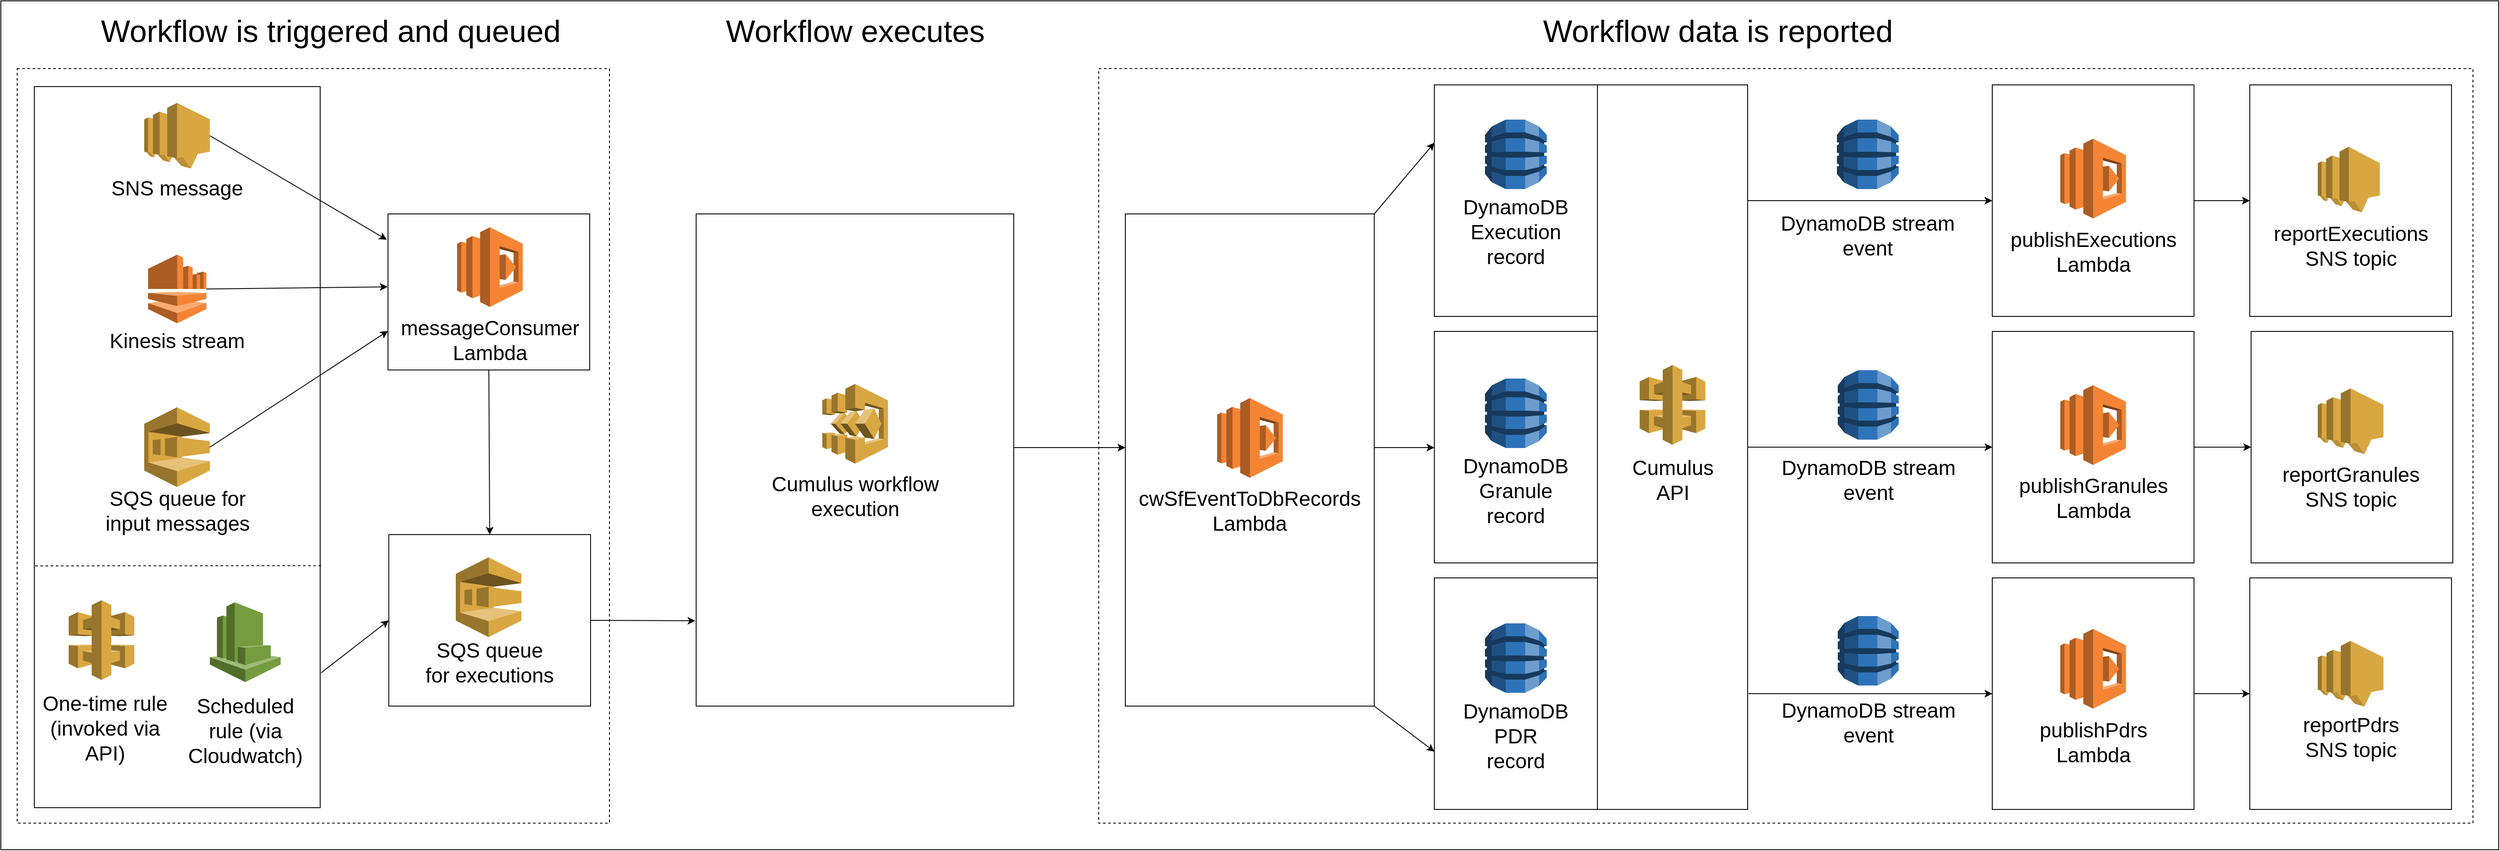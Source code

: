 <mxfile version="12.7.0" type="device"><diagram id="9OBVV0XeZTobMLSr5Xny" name="Page-1"><mxGraphModel dx="3592" dy="2170" grid="1" gridSize="10" guides="1" tooltips="1" connect="1" arrows="1" fold="1" page="1" pageScale="1" pageWidth="850" pageHeight="1100" math="0" shadow="0"><root><mxCell id="0"/><mxCell id="1" parent="0"/><mxCell id="5WBgk7NJGfhJhrE9pnMP-1" value="" style="rounded=0;whiteSpace=wrap;html=1;" parent="1" vertex="1"><mxGeometry x="-1660" y="-1040" width="2910" height="990" as="geometry"/></mxCell><mxCell id="5WBgk7NJGfhJhrE9pnMP-6" value="" style="rounded=0;whiteSpace=wrap;html=1;dashed=1;" parent="1" vertex="1"><mxGeometry x="-1641" y="-961" width="690" height="880" as="geometry"/></mxCell><mxCell id="lM8c-xMSDd7aZxn6vKMH-7" value="" style="rounded=0;whiteSpace=wrap;html=1;fillColor=none;" parent="1" vertex="1"><mxGeometry x="-1621" y="-940" width="333" height="841" as="geometry"/></mxCell><mxCell id="lM8c-xMSDd7aZxn6vKMH-8" value="" style="endArrow=none;dashed=1;html=1;entryX=1.003;entryY=0.7;entryDx=0;entryDy=0;entryPerimeter=0;" parent="1" edge="1"><mxGeometry width="50" height="50" relative="1" as="geometry"><mxPoint x="-1620" y="-381" as="sourcePoint"/><mxPoint x="-1287.001" y="-381.3" as="targetPoint"/></mxGeometry></mxCell><mxCell id="5WBgk7NJGfhJhrE9pnMP-2" value="" style="outlineConnect=0;dashed=0;verticalLabelPosition=bottom;verticalAlign=top;align=center;html=1;shape=mxgraph.aws3.sns;fillColor=#D9A741;gradientColor=none;" parent="1" vertex="1"><mxGeometry x="-1493" y="-921" width="76.5" height="76.5" as="geometry"/></mxCell><mxCell id="5WBgk7NJGfhJhrE9pnMP-3" value="&lt;div style=&quot;font-size: 24px;&quot;&gt;SNS message&lt;/div&gt;" style="text;html=1;strokeColor=none;fillColor=none;align=center;verticalAlign=middle;whiteSpace=wrap;rounded=0;direction=south;fontSize=24;" parent="1" vertex="1"><mxGeometry x="-1534" y="-833" width="159" height="24" as="geometry"/></mxCell><mxCell id="5WBgk7NJGfhJhrE9pnMP-7" value="" style="outlineConnect=0;dashed=0;verticalLabelPosition=bottom;verticalAlign=top;align=center;html=1;shape=mxgraph.aws3.kinesis;fillColor=#F58534;gradientColor=none;" parent="1" vertex="1"><mxGeometry x="-1488.5" y="-744" width="68" height="80" as="geometry"/></mxCell><mxCell id="5WBgk7NJGfhJhrE9pnMP-10" value="&lt;div style=&quot;font-size: 24px;&quot;&gt;Kinesis stream&lt;/div&gt;" style="text;html=1;strokeColor=none;fillColor=none;align=center;verticalAlign=middle;whiteSpace=wrap;rounded=0;dashed=1;fontSize=24;" parent="1" vertex="1"><mxGeometry x="-1543" y="-653.5" width="177" height="20" as="geometry"/></mxCell><mxCell id="lM8c-xMSDd7aZxn6vKMH-1" value="" style="outlineConnect=0;dashed=0;verticalLabelPosition=bottom;verticalAlign=top;align=center;html=1;shape=mxgraph.aws3.sqs;fillColor=#D9A741;gradientColor=none;" parent="1" vertex="1"><mxGeometry x="-1493" y="-566" width="76.5" height="93" as="geometry"/></mxCell><mxCell id="lM8c-xMSDd7aZxn6vKMH-2" value="SQS queue for input messages" style="text;html=1;strokeColor=none;fillColor=none;align=center;verticalAlign=middle;whiteSpace=wrap;rounded=0;fontSize=24;" parent="1" vertex="1"><mxGeometry x="-1560.5" y="-455.5" width="212" height="20" as="geometry"/></mxCell><mxCell id="lM8c-xMSDd7aZxn6vKMH-4" value="" style="outlineConnect=0;dashed=0;verticalLabelPosition=bottom;verticalAlign=top;align=center;html=1;shape=mxgraph.aws3.cloudwatch;fillColor=#759C3E;gradientColor=none;" parent="1" vertex="1"><mxGeometry x="-1416.5" y="-338.5" width="82.5" height="93" as="geometry"/></mxCell><mxCell id="lM8c-xMSDd7aZxn6vKMH-5" value="Scheduled rule (via Cloudwatch)" style="text;html=1;strokeColor=none;fillColor=none;align=center;verticalAlign=middle;whiteSpace=wrap;rounded=0;fontSize=24;" parent="1" vertex="1"><mxGeometry x="-1430" y="-198.5" width="110" height="20" as="geometry"/></mxCell><mxCell id="lM8c-xMSDd7aZxn6vKMH-6" value="One-time rule (invoked via API)" style="text;html=1;strokeColor=none;fillColor=none;align=center;verticalAlign=middle;whiteSpace=wrap;rounded=0;fontSize=24;" parent="1" vertex="1"><mxGeometry x="-1616" y="-201" width="155" height="20" as="geometry"/></mxCell><mxCell id="lM8c-xMSDd7aZxn6vKMH-10" value="" style="rounded=0;whiteSpace=wrap;html=1;fillColor=none;" parent="1" vertex="1"><mxGeometry x="-1209" y="-791.5" width="235" height="182" as="geometry"/></mxCell><mxCell id="lM8c-xMSDd7aZxn6vKMH-9" value="" style="outlineConnect=0;dashed=0;verticalLabelPosition=bottom;verticalAlign=top;align=center;html=1;shape=mxgraph.aws3.lambda;fillColor=#F58534;gradientColor=none;" parent="1" vertex="1"><mxGeometry x="-1128.5" y="-776" width="76.5" height="93" as="geometry"/></mxCell><mxCell id="lM8c-xMSDd7aZxn6vKMH-11" value="&lt;font style=&quot;font-size: 24px&quot;&gt;messageConsumer Lambda&lt;/font&gt;" style="text;html=1;strokeColor=none;fillColor=none;align=center;verticalAlign=middle;whiteSpace=wrap;rounded=0;fontSize=20;" parent="1" vertex="1"><mxGeometry x="-1140.5" y="-656.5" width="100" height="25" as="geometry"/></mxCell><mxCell id="lM8c-xMSDd7aZxn6vKMH-13" value="" style="rounded=0;whiteSpace=wrap;html=1;fillColor=none;" parent="1" vertex="1"><mxGeometry x="-1208" y="-417.5" width="235" height="200" as="geometry"/></mxCell><mxCell id="lM8c-xMSDd7aZxn6vKMH-14" value="" style="endArrow=classic;html=1;exitX=1;exitY=0.5;exitDx=0;exitDy=0;exitPerimeter=0;entryX=-0.006;entryY=0.165;entryDx=0;entryDy=0;entryPerimeter=0;" parent="1" source="5WBgk7NJGfhJhrE9pnMP-2" target="lM8c-xMSDd7aZxn6vKMH-10" edge="1"><mxGeometry width="50" height="50" relative="1" as="geometry"><mxPoint x="-1301" y="-791" as="sourcePoint"/><mxPoint x="-1251" y="-841" as="targetPoint"/></mxGeometry></mxCell><mxCell id="lM8c-xMSDd7aZxn6vKMH-15" value="" style="endArrow=classic;html=1;exitX=1;exitY=0.5;exitDx=0;exitDy=0;exitPerimeter=0;entryX=-0.002;entryY=0.467;entryDx=0;entryDy=0;entryPerimeter=0;" parent="1" source="5WBgk7NJGfhJhrE9pnMP-7" target="lM8c-xMSDd7aZxn6vKMH-10" edge="1"><mxGeometry width="50" height="50" relative="1" as="geometry"><mxPoint x="-1406.5" y="-877.75" as="sourcePoint"/><mxPoint x="-1120" y="-807.47" as="targetPoint"/></mxGeometry></mxCell><mxCell id="lM8c-xMSDd7aZxn6vKMH-16" value="" style="endArrow=classic;html=1;exitX=1;exitY=0.5;exitDx=0;exitDy=0;exitPerimeter=0;entryX=0;entryY=0.75;entryDx=0;entryDy=0;" parent="1" source="lM8c-xMSDd7aZxn6vKMH-1" target="lM8c-xMSDd7aZxn6vKMH-10" edge="1"><mxGeometry width="50" height="50" relative="1" as="geometry"><mxPoint x="-1411" y="-756" as="sourcePoint"/><mxPoint x="-1120" y="-780.5" as="targetPoint"/></mxGeometry></mxCell><mxCell id="lM8c-xMSDd7aZxn6vKMH-17" value="" style="outlineConnect=0;dashed=0;verticalLabelPosition=bottom;verticalAlign=top;align=center;html=1;shape=mxgraph.aws3.sqs;fillColor=#D9A741;gradientColor=none;" parent="1" vertex="1"><mxGeometry x="-1130" y="-391" width="76.5" height="93" as="geometry"/></mxCell><mxCell id="lM8c-xMSDd7aZxn6vKMH-18" value="SQS queue for executions" style="text;html=1;strokeColor=none;fillColor=none;align=center;verticalAlign=middle;whiteSpace=wrap;rounded=0;fontSize=24;" parent="1" vertex="1"><mxGeometry x="-1167" y="-278.5" width="153" height="20" as="geometry"/></mxCell><mxCell id="lM8c-xMSDd7aZxn6vKMH-19" value="" style="rounded=0;whiteSpace=wrap;html=1;fillColor=none;" parent="1" vertex="1"><mxGeometry x="-850" y="-791.5" width="370" height="574" as="geometry"/></mxCell><mxCell id="lM8c-xMSDd7aZxn6vKMH-20" value="" style="outlineConnect=0;dashed=0;verticalLabelPosition=bottom;verticalAlign=top;align=center;html=1;shape=mxgraph.aws3.step_functions;fillColor=#D9A741;gradientColor=none;" parent="1" vertex="1"><mxGeometry x="-703" y="-593.25" width="76.5" height="93" as="geometry"/></mxCell><mxCell id="lM8c-xMSDd7aZxn6vKMH-21" value="Cumulus workflow execution" style="text;html=1;strokeColor=none;fillColor=none;align=center;verticalAlign=middle;whiteSpace=wrap;rounded=0;fontSize=24;" parent="1" vertex="1"><mxGeometry x="-772.5" y="-472.25" width="215" height="20" as="geometry"/></mxCell><mxCell id="lM8c-xMSDd7aZxn6vKMH-22" value="" style="endArrow=classic;html=1;exitX=1;exitY=0.5;exitDx=0;exitDy=0;" parent="1" source="lM8c-xMSDd7aZxn6vKMH-13" edge="1"><mxGeometry width="50" height="50" relative="1" as="geometry"><mxPoint x="-911" y="-516" as="sourcePoint"/><mxPoint x="-851" y="-317" as="targetPoint"/></mxGeometry></mxCell><mxCell id="lM8c-xMSDd7aZxn6vKMH-23" value="" style="endArrow=classic;html=1;exitX=0.5;exitY=1;exitDx=0;exitDy=0;entryX=0.5;entryY=0;entryDx=0;entryDy=0;" parent="1" source="lM8c-xMSDd7aZxn6vKMH-10" target="lM8c-xMSDd7aZxn6vKMH-13" edge="1"><mxGeometry width="50" height="50" relative="1" as="geometry"><mxPoint x="-1130" y="-594.5" as="sourcePoint"/><mxPoint x="-1080" y="-644.5" as="targetPoint"/></mxGeometry></mxCell><mxCell id="lM8c-xMSDd7aZxn6vKMH-24" value="" style="endArrow=classic;html=1;entryX=0;entryY=0.5;entryDx=0;entryDy=0;exitX=1.003;exitY=0.813;exitDx=0;exitDy=0;exitPerimeter=0;" parent="1" source="lM8c-xMSDd7aZxn6vKMH-7" target="lM8c-xMSDd7aZxn6vKMH-13" edge="1"><mxGeometry width="50" height="50" relative="1" as="geometry"><mxPoint x="-1287" y="-466" as="sourcePoint"/><mxPoint x="-1226" y="-497" as="targetPoint"/></mxGeometry></mxCell><mxCell id="lM8c-xMSDd7aZxn6vKMH-25" value="" style="rounded=0;whiteSpace=wrap;html=1;dashed=1;" parent="1" vertex="1"><mxGeometry x="-381" y="-961" width="1601" height="880" as="geometry"/></mxCell><mxCell id="lM8c-xMSDd7aZxn6vKMH-27" value="" style="rounded=0;whiteSpace=wrap;html=1;fillColor=none;" parent="1" vertex="1"><mxGeometry x="960" y="-942" width="235" height="270" as="geometry"/></mxCell><mxCell id="lM8c-xMSDd7aZxn6vKMH-28" value="" style="outlineConnect=0;dashed=0;verticalLabelPosition=bottom;verticalAlign=top;align=center;html=1;shape=mxgraph.aws3.sns;fillColor=#D9A741;gradientColor=none;" parent="1" vertex="1"><mxGeometry x="1039.25" y="-869.88" width="72.25" height="76.5" as="geometry"/></mxCell><mxCell id="lM8c-xMSDd7aZxn6vKMH-29" value="reportExecutions SNS topic" style="text;html=1;strokeColor=none;fillColor=none;align=center;verticalAlign=middle;whiteSpace=wrap;rounded=0;fontSize=24;" parent="1" vertex="1"><mxGeometry x="981.5" y="-764.13" width="192" height="20" as="geometry"/></mxCell><mxCell id="lM8c-xMSDd7aZxn6vKMH-50" value="" style="rounded=0;whiteSpace=wrap;html=1;fillColor=none;" parent="1" vertex="1"><mxGeometry x="200" y="-942" width="175" height="845" as="geometry"/></mxCell><mxCell id="lM8c-xMSDd7aZxn6vKMH-51" value="" style="outlineConnect=0;dashed=0;verticalLabelPosition=bottom;verticalAlign=top;align=center;html=1;shape=mxgraph.aws3.api_gateway;fillColor=#D9A741;gradientColor=none;" parent="1" vertex="1"><mxGeometry x="249.25" y="-615.25" width="76.5" height="93" as="geometry"/></mxCell><mxCell id="lM8c-xMSDd7aZxn6vKMH-52" value="Cumulus API" style="text;html=1;strokeColor=none;fillColor=none;align=center;verticalAlign=middle;whiteSpace=wrap;rounded=0;fontSize=24;" parent="1" vertex="1"><mxGeometry x="247.5" y="-490.75" width="80" height="20" as="geometry"/></mxCell><mxCell id="lM8c-xMSDd7aZxn6vKMH-62" value="&lt;font style=&quot;font-size: 36px;&quot;&gt;Workflow is triggered and queued&lt;/font&gt;" style="text;html=1;strokeColor=none;fillColor=none;align=center;verticalAlign=middle;whiteSpace=wrap;rounded=0;fontSize=36;" parent="1" vertex="1"><mxGeometry x="-1589" y="-1015" width="627" height="20" as="geometry"/></mxCell><mxCell id="lM8c-xMSDd7aZxn6vKMH-63" value="&lt;font style=&quot;font-size: 36px;&quot;&gt;Workflow executes&lt;/font&gt;" style="text;html=1;strokeColor=none;fillColor=none;align=center;verticalAlign=middle;whiteSpace=wrap;rounded=0;fontSize=36;" parent="1" vertex="1"><mxGeometry x="-842.5" y="-1015" width="355" height="20" as="geometry"/></mxCell><mxCell id="lM8c-xMSDd7aZxn6vKMH-64" value="&lt;font style=&quot;font-size: 36px;&quot;&gt;Workflow data is reported&lt;br style=&quot;font-size: 36px;&quot;&gt;&lt;/font&gt;" style="text;html=1;strokeColor=none;fillColor=none;align=center;verticalAlign=middle;whiteSpace=wrap;rounded=0;fontSize=36;" parent="1" vertex="1"><mxGeometry x="100" y="-1015" width="481" height="20" as="geometry"/></mxCell><mxCell id="lM8c-xMSDd7aZxn6vKMH-67" value="" style="outlineConnect=0;dashed=0;verticalLabelPosition=bottom;verticalAlign=top;align=center;html=1;shape=mxgraph.aws3.api_gateway;fillColor=#D9A741;gradientColor=none;" parent="1" vertex="1"><mxGeometry x="-1581" y="-341" width="76.5" height="93" as="geometry"/></mxCell><mxCell id="lM8c-xMSDd7aZxn6vKMH-76" value="" style="rounded=0;whiteSpace=wrap;html=1;fillColor=none;" parent="1" vertex="1"><mxGeometry x="961.5" y="-654.5" width="235" height="270" as="geometry"/></mxCell><mxCell id="lM8c-xMSDd7aZxn6vKMH-77" value="" style="rounded=0;whiteSpace=wrap;html=1;fillColor=none;" parent="1" vertex="1"><mxGeometry x="960" y="-367" width="235" height="270" as="geometry"/></mxCell><mxCell id="lM8c-xMSDd7aZxn6vKMH-78" value="" style="outlineConnect=0;dashed=0;verticalLabelPosition=bottom;verticalAlign=top;align=center;html=1;shape=mxgraph.aws3.sns;fillColor=#D9A741;gradientColor=none;" parent="1" vertex="1"><mxGeometry x="1039.25" y="-588" width="76.5" height="76.5" as="geometry"/></mxCell><mxCell id="lM8c-xMSDd7aZxn6vKMH-79" value="reportGranules SNS topic" style="text;html=1;strokeColor=none;fillColor=none;align=center;verticalAlign=middle;whiteSpace=wrap;rounded=0;fontSize=24;" parent="1" vertex="1"><mxGeometry x="981.5" y="-482.75" width="192" height="20" as="geometry"/></mxCell><mxCell id="lM8c-xMSDd7aZxn6vKMH-80" value="" style="outlineConnect=0;dashed=0;verticalLabelPosition=bottom;verticalAlign=top;align=center;html=1;shape=mxgraph.aws3.sns;fillColor=#D9A741;gradientColor=none;" parent="1" vertex="1"><mxGeometry x="1039.25" y="-293.5" width="76.5" height="76.5" as="geometry"/></mxCell><mxCell id="lM8c-xMSDd7aZxn6vKMH-81" value="reportPdrs&lt;br&gt; SNS topic" style="text;html=1;strokeColor=none;fillColor=none;align=center;verticalAlign=middle;whiteSpace=wrap;rounded=0;fontSize=24;" parent="1" vertex="1"><mxGeometry x="981.5" y="-190.75" width="192" height="20" as="geometry"/></mxCell><mxCell id="lM8c-xMSDd7aZxn6vKMH-82" value="" style="rounded=0;whiteSpace=wrap;html=1;fillColor=none;" parent="1" vertex="1"><mxGeometry x="10" y="-942" width="190" height="270" as="geometry"/></mxCell><mxCell id="lM8c-xMSDd7aZxn6vKMH-83" value="" style="rounded=0;whiteSpace=wrap;html=1;fillColor=none;" parent="1" vertex="1"><mxGeometry x="10" y="-654.5" width="190" height="270" as="geometry"/></mxCell><mxCell id="lM8c-xMSDd7aZxn6vKMH-84" value="" style="rounded=0;whiteSpace=wrap;html=1;fillColor=none;" parent="1" vertex="1"><mxGeometry x="10" y="-367" width="190" height="270" as="geometry"/></mxCell><mxCell id="lM8c-xMSDd7aZxn6vKMH-85" value="" style="outlineConnect=0;dashed=0;verticalLabelPosition=bottom;verticalAlign=top;align=center;html=1;shape=mxgraph.aws3.dynamo_db;fillColor=#2E73B8;gradientColor=none;fontSize=36;" parent="1" vertex="1"><mxGeometry x="69" y="-901.5" width="72" height="81" as="geometry"/></mxCell><mxCell id="lM8c-xMSDd7aZxn6vKMH-86" value="DynamoDB Execution record" style="text;html=1;strokeColor=none;fillColor=none;align=center;verticalAlign=middle;whiteSpace=wrap;rounded=0;fontSize=24;" parent="1" vertex="1"><mxGeometry x="48" y="-780" width="114" height="20" as="geometry"/></mxCell><mxCell id="lM8c-xMSDd7aZxn6vKMH-87" value="" style="outlineConnect=0;dashed=0;verticalLabelPosition=bottom;verticalAlign=top;align=center;html=1;shape=mxgraph.aws3.dynamo_db;fillColor=#2E73B8;gradientColor=none;fontSize=36;" parent="1" vertex="1"><mxGeometry x="69" y="-599.5" width="72" height="81" as="geometry"/></mxCell><mxCell id="lM8c-xMSDd7aZxn6vKMH-88" value="DynamoDB Granule record" style="text;html=1;strokeColor=none;fillColor=none;align=center;verticalAlign=middle;whiteSpace=wrap;rounded=0;fontSize=24;" parent="1" vertex="1"><mxGeometry x="48" y="-478" width="114" height="20" as="geometry"/></mxCell><mxCell id="lM8c-xMSDd7aZxn6vKMH-89" value="" style="outlineConnect=0;dashed=0;verticalLabelPosition=bottom;verticalAlign=top;align=center;html=1;shape=mxgraph.aws3.dynamo_db;fillColor=#2E73B8;gradientColor=none;fontSize=36;" parent="1" vertex="1"><mxGeometry x="69" y="-314" width="72" height="81" as="geometry"/></mxCell><mxCell id="lM8c-xMSDd7aZxn6vKMH-90" value="DynamoDB PDR record" style="text;html=1;strokeColor=none;fillColor=none;align=center;verticalAlign=middle;whiteSpace=wrap;rounded=0;fontSize=24;" parent="1" vertex="1"><mxGeometry x="48" y="-192.5" width="114" height="20" as="geometry"/></mxCell><mxCell id="bhs7tD_ykDXMBlXrfs6e-10" value="" style="rounded=0;whiteSpace=wrap;html=1;fillColor=none;" parent="1" vertex="1"><mxGeometry x="-350" y="-791.5" width="290" height="574" as="geometry"/></mxCell><mxCell id="bhs7tD_ykDXMBlXrfs6e-11" value="" style="outlineConnect=0;dashed=0;verticalLabelPosition=bottom;verticalAlign=top;align=center;html=1;shape=mxgraph.aws3.lambda;fillColor=#F58534;gradientColor=none;" parent="1" vertex="1"><mxGeometry x="-243" y="-576.75" width="76.5" height="93" as="geometry"/></mxCell><mxCell id="bhs7tD_ykDXMBlXrfs6e-12" value="&lt;font style=&quot;font-size: 24px&quot;&gt;cwSfEventToDbRecords&lt;br&gt;&lt;font style=&quot;font-size: 24px&quot;&gt;Lambda&lt;/font&gt;&lt;/font&gt;" style="text;html=1;strokeColor=none;fillColor=none;align=center;verticalAlign=middle;whiteSpace=wrap;rounded=0;fontSize=20;" parent="1" vertex="1"><mxGeometry x="-255" y="-457.25" width="100" height="25" as="geometry"/></mxCell><mxCell id="XVbduZK-hiPIBYFMobti-4" value="" style="rounded=0;whiteSpace=wrap;html=1;fillColor=none;" parent="1" vertex="1"><mxGeometry x="660" y="-942" width="235" height="270" as="geometry"/></mxCell><mxCell id="XVbduZK-hiPIBYFMobti-2" value="" style="outlineConnect=0;dashed=0;verticalLabelPosition=bottom;verticalAlign=top;align=center;html=1;shape=mxgraph.aws3.lambda;fillColor=#F58534;gradientColor=none;" parent="1" vertex="1"><mxGeometry x="739.25" y="-879.25" width="76.5" height="93" as="geometry"/></mxCell><mxCell id="XVbduZK-hiPIBYFMobti-3" value="&lt;font style=&quot;font-size: 24px&quot;&gt;publishExecutions&lt;br&gt;Lambda&lt;br&gt;&lt;/font&gt;" style="text;html=1;strokeColor=none;fillColor=none;align=center;verticalAlign=middle;whiteSpace=wrap;rounded=0;fontSize=20;" parent="1" vertex="1"><mxGeometry x="727.5" y="-759.75" width="100" height="25" as="geometry"/></mxCell><mxCell id="XVbduZK-hiPIBYFMobti-6" value="" style="rounded=0;whiteSpace=wrap;html=1;fillColor=none;" parent="1" vertex="1"><mxGeometry x="660" y="-654.5" width="235" height="270" as="geometry"/></mxCell><mxCell id="XVbduZK-hiPIBYFMobti-7" value="" style="outlineConnect=0;dashed=0;verticalLabelPosition=bottom;verticalAlign=top;align=center;html=1;shape=mxgraph.aws3.lambda;fillColor=#F58534;gradientColor=none;" parent="1" vertex="1"><mxGeometry x="739.25" y="-591.75" width="76.5" height="93" as="geometry"/></mxCell><mxCell id="XVbduZK-hiPIBYFMobti-8" value="&lt;font style=&quot;font-size: 24px&quot;&gt;publishGranules&lt;br&gt;Lambda&lt;br&gt;&lt;/font&gt;" style="text;html=1;strokeColor=none;fillColor=none;align=center;verticalAlign=middle;whiteSpace=wrap;rounded=0;fontSize=20;" parent="1" vertex="1"><mxGeometry x="727.5" y="-472.25" width="100" height="25" as="geometry"/></mxCell><mxCell id="XVbduZK-hiPIBYFMobti-9" value="" style="rounded=0;whiteSpace=wrap;html=1;fillColor=none;" parent="1" vertex="1"><mxGeometry x="660" y="-367" width="235" height="270" as="geometry"/></mxCell><mxCell id="XVbduZK-hiPIBYFMobti-10" value="" style="outlineConnect=0;dashed=0;verticalLabelPosition=bottom;verticalAlign=top;align=center;html=1;shape=mxgraph.aws3.lambda;fillColor=#F58534;gradientColor=none;" parent="1" vertex="1"><mxGeometry x="739.25" y="-307.5" width="76.5" height="93" as="geometry"/></mxCell><mxCell id="XVbduZK-hiPIBYFMobti-11" value="&lt;font style=&quot;font-size: 24px&quot;&gt;publishPdrs&lt;br&gt;Lambda&lt;br&gt;&lt;/font&gt;" style="text;html=1;strokeColor=none;fillColor=none;align=center;verticalAlign=middle;whiteSpace=wrap;rounded=0;fontSize=20;" parent="1" vertex="1"><mxGeometry x="727.5" y="-188" width="100" height="25" as="geometry"/></mxCell><mxCell id="4PxCuIqk5DiWcx5Ig0HF-6" value="" style="endArrow=classic;html=1;exitX=1;exitY=0.5;exitDx=0;exitDy=0;entryX=0;entryY=0.5;entryDx=0;entryDy=0;" edge="1" parent="1"><mxGeometry width="50" height="50" relative="1" as="geometry"><mxPoint x="-480" y="-519" as="sourcePoint"/><mxPoint x="-350" y="-519" as="targetPoint"/></mxGeometry></mxCell><mxCell id="4PxCuIqk5DiWcx5Ig0HF-7" value="" style="endArrow=classic;html=1;exitX=1;exitY=0;exitDx=0;exitDy=0;entryX=0;entryY=0.25;entryDx=0;entryDy=0;" edge="1" parent="1" source="bhs7tD_ykDXMBlXrfs6e-10" target="lM8c-xMSDd7aZxn6vKMH-82"><mxGeometry width="50" height="50" relative="1" as="geometry"><mxPoint x="-470" y="-456.5" as="sourcePoint"/><mxPoint x="-320" y="-456.5" as="targetPoint"/></mxGeometry></mxCell><mxCell id="4PxCuIqk5DiWcx5Ig0HF-8" value="" style="endArrow=classic;html=1;entryX=0;entryY=0.5;entryDx=0;entryDy=0;" edge="1" parent="1"><mxGeometry width="50" height="50" relative="1" as="geometry"><mxPoint x="-60" y="-519" as="sourcePoint"/><mxPoint x="10" y="-519" as="targetPoint"/></mxGeometry></mxCell><mxCell id="4PxCuIqk5DiWcx5Ig0HF-9" value="" style="endArrow=classic;html=1;exitX=1;exitY=1;exitDx=0;exitDy=0;entryX=0;entryY=0.75;entryDx=0;entryDy=0;" edge="1" parent="1" source="bhs7tD_ykDXMBlXrfs6e-10" target="lM8c-xMSDd7aZxn6vKMH-84"><mxGeometry width="50" height="50" relative="1" as="geometry"><mxPoint x="-30" y="-456.5" as="sourcePoint"/><mxPoint x="20" y="-442" as="targetPoint"/></mxGeometry></mxCell><mxCell id="4PxCuIqk5DiWcx5Ig0HF-13" value="" style="endArrow=classic;html=1;exitX=1;exitY=0.5;exitDx=0;exitDy=0;entryX=0;entryY=0.5;entryDx=0;entryDy=0;" edge="1" parent="1" source="lM8c-xMSDd7aZxn6vKMH-50" target="XVbduZK-hiPIBYFMobti-6"><mxGeometry width="50" height="50" relative="1" as="geometry"><mxPoint x="-30" y="-460.5" as="sourcePoint"/><mxPoint x="450" y="-490" as="targetPoint"/></mxGeometry></mxCell><mxCell id="4PxCuIqk5DiWcx5Ig0HF-14" value="" style="endArrow=classic;html=1;entryX=0;entryY=0.5;entryDx=0;entryDy=0;" edge="1" parent="1" target="XVbduZK-hiPIBYFMobti-4"><mxGeometry width="50" height="50" relative="1" as="geometry"><mxPoint x="375" y="-807" as="sourcePoint"/><mxPoint x="435" y="-807" as="targetPoint"/></mxGeometry></mxCell><mxCell id="4PxCuIqk5DiWcx5Ig0HF-17" value="" style="endArrow=classic;html=1;entryX=0;entryY=0.5;entryDx=0;entryDy=0;" edge="1" parent="1" target="XVbduZK-hiPIBYFMobti-9"><mxGeometry width="50" height="50" relative="1" as="geometry"><mxPoint x="376" y="-232" as="sourcePoint"/><mxPoint x="438" y="-232" as="targetPoint"/></mxGeometry></mxCell><mxCell id="4PxCuIqk5DiWcx5Ig0HF-18" value="" style="endArrow=classic;html=1;exitX=1;exitY=0.5;exitDx=0;exitDy=0;" edge="1" parent="1" source="XVbduZK-hiPIBYFMobti-4" target="lM8c-xMSDd7aZxn6vKMH-27"><mxGeometry width="50" height="50" relative="1" as="geometry"><mxPoint x="605" y="-797" as="sourcePoint"/><mxPoint x="670" y="-797" as="targetPoint"/></mxGeometry></mxCell><mxCell id="4PxCuIqk5DiWcx5Ig0HF-19" value="" style="endArrow=classic;html=1;exitX=1;exitY=0.5;exitDx=0;exitDy=0;entryX=0;entryY=0.5;entryDx=0;entryDy=0;" edge="1" parent="1" source="XVbduZK-hiPIBYFMobti-6" target="lM8c-xMSDd7aZxn6vKMH-76"><mxGeometry width="50" height="50" relative="1" as="geometry"><mxPoint x="905" y="-797" as="sourcePoint"/><mxPoint x="970" y="-797" as="targetPoint"/></mxGeometry></mxCell><mxCell id="4PxCuIqk5DiWcx5Ig0HF-20" value="" style="endArrow=classic;html=1;exitX=1;exitY=0.5;exitDx=0;exitDy=0;entryX=0;entryY=0.5;entryDx=0;entryDy=0;" edge="1" parent="1" source="XVbduZK-hiPIBYFMobti-9" target="lM8c-xMSDd7aZxn6vKMH-77"><mxGeometry width="50" height="50" relative="1" as="geometry"><mxPoint x="905" y="-509.5" as="sourcePoint"/><mxPoint x="971.5" y="-509.5" as="targetPoint"/></mxGeometry></mxCell><mxCell id="4PxCuIqk5DiWcx5Ig0HF-26" value="" style="outlineConnect=0;dashed=0;verticalLabelPosition=bottom;verticalAlign=top;align=center;html=1;shape=mxgraph.aws3.dynamo_db;fillColor=#2E73B8;gradientColor=none;" vertex="1" parent="1"><mxGeometry x="479" y="-901.5" width="72" height="81" as="geometry"/></mxCell><mxCell id="4PxCuIqk5DiWcx5Ig0HF-27" value="&lt;font style=&quot;font-size: 24px&quot;&gt;DynamoDB stream event&lt;br&gt;&lt;/font&gt;" style="text;html=1;strokeColor=none;fillColor=none;align=center;verticalAlign=middle;whiteSpace=wrap;rounded=0;" vertex="1" parent="1"><mxGeometry x="380" y="-776" width="270" height="20" as="geometry"/></mxCell><mxCell id="4PxCuIqk5DiWcx5Ig0HF-37" value="" style="outlineConnect=0;dashed=0;verticalLabelPosition=bottom;verticalAlign=top;align=center;html=1;shape=mxgraph.aws3.dynamo_db;fillColor=#2E73B8;gradientColor=none;" vertex="1" parent="1"><mxGeometry x="480" y="-609.25" width="71" height="81" as="geometry"/></mxCell><mxCell id="4PxCuIqk5DiWcx5Ig0HF-38" value="&lt;font style=&quot;font-size: 24px&quot;&gt;DynamoDB stream event&lt;br&gt;&lt;/font&gt;" style="text;html=1;strokeColor=none;fillColor=none;align=center;verticalAlign=middle;whiteSpace=wrap;rounded=0;" vertex="1" parent="1"><mxGeometry x="380.5" y="-490.75" width="270" height="20" as="geometry"/></mxCell><mxCell id="4PxCuIqk5DiWcx5Ig0HF-39" value="" style="outlineConnect=0;dashed=0;verticalLabelPosition=bottom;verticalAlign=top;align=center;html=1;shape=mxgraph.aws3.dynamo_db;fillColor=#2E73B8;gradientColor=none;" vertex="1" parent="1"><mxGeometry x="480" y="-322.5" width="71" height="81" as="geometry"/></mxCell><mxCell id="4PxCuIqk5DiWcx5Ig0HF-40" value="&lt;font style=&quot;font-size: 24px&quot;&gt;DynamoDB stream event&lt;br&gt;&lt;/font&gt;" style="text;html=1;strokeColor=none;fillColor=none;align=center;verticalAlign=middle;whiteSpace=wrap;rounded=0;" vertex="1" parent="1"><mxGeometry x="380.5" y="-208" width="270" height="20" as="geometry"/></mxCell></root></mxGraphModel></diagram></mxfile>